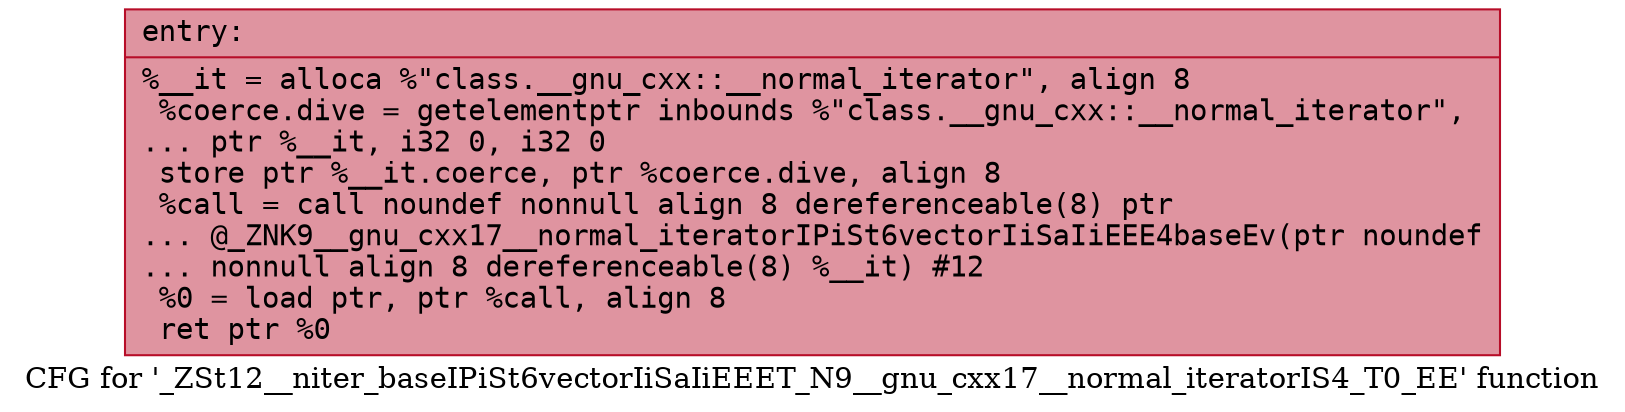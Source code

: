 digraph "CFG for '_ZSt12__niter_baseIPiSt6vectorIiSaIiEEET_N9__gnu_cxx17__normal_iteratorIS4_T0_EE' function" {
	label="CFG for '_ZSt12__niter_baseIPiSt6vectorIiSaIiEEET_N9__gnu_cxx17__normal_iteratorIS4_T0_EE' function";

	Node0x55579ce036f0 [shape=record,color="#b70d28ff", style=filled, fillcolor="#b70d2870" fontname="Courier",label="{entry:\l|  %__it = alloca %\"class.__gnu_cxx::__normal_iterator\", align 8\l  %coerce.dive = getelementptr inbounds %\"class.__gnu_cxx::__normal_iterator\",\l... ptr %__it, i32 0, i32 0\l  store ptr %__it.coerce, ptr %coerce.dive, align 8\l  %call = call noundef nonnull align 8 dereferenceable(8) ptr\l... @_ZNK9__gnu_cxx17__normal_iteratorIPiSt6vectorIiSaIiEEE4baseEv(ptr noundef\l... nonnull align 8 dereferenceable(8) %__it) #12\l  %0 = load ptr, ptr %call, align 8\l  ret ptr %0\l}"];
}
